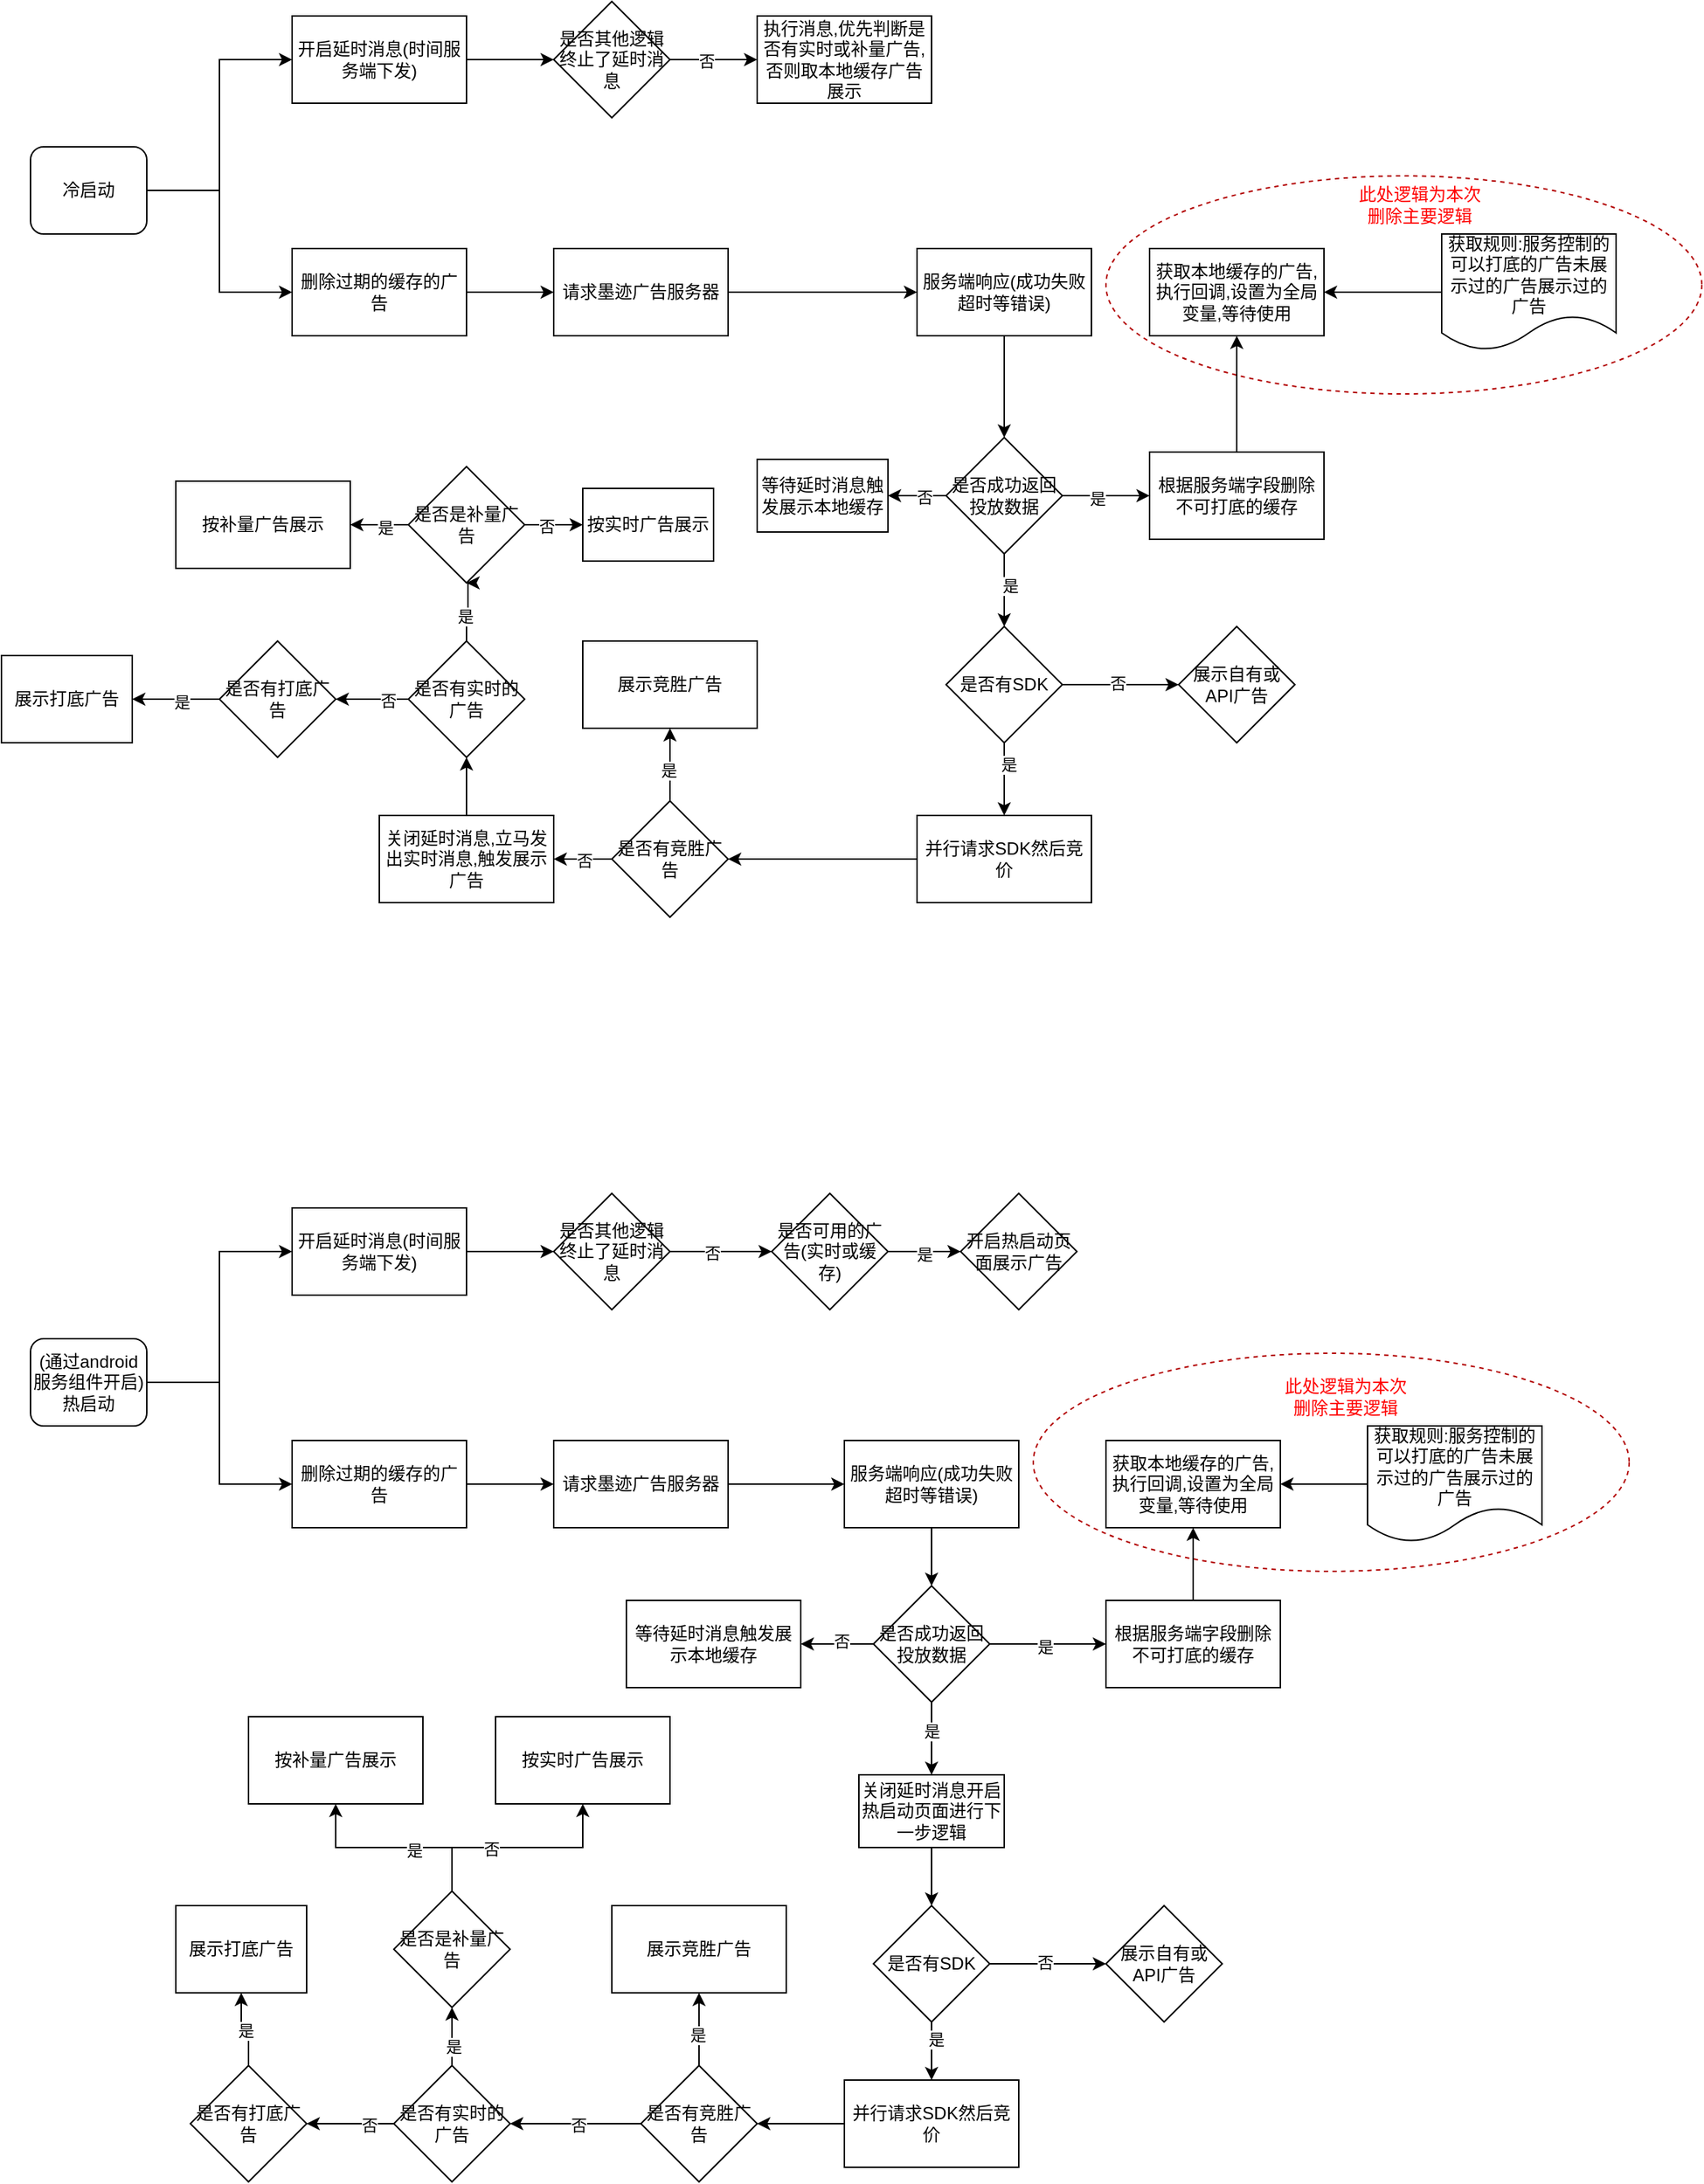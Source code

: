 <mxfile version="21.7.5" type="github">
  <diagram name="第 1 页" id="FTbz0e3pOwdENS1Vb9-P">
    <mxGraphModel dx="1331" dy="771" grid="1" gridSize="10" guides="1" tooltips="1" connect="1" arrows="1" fold="1" page="1" pageScale="1" pageWidth="827" pageHeight="1169" math="0" shadow="0">
      <root>
        <mxCell id="0" />
        <mxCell id="1" parent="0" />
        <mxCell id="DTeoqs4xQ5DBu7QQbc9a-3" style="edgeStyle=orthogonalEdgeStyle;rounded=0;orthogonalLoop=1;jettySize=auto;html=1;entryX=0;entryY=0.5;entryDx=0;entryDy=0;" edge="1" parent="1" source="DTeoqs4xQ5DBu7QQbc9a-1" target="DTeoqs4xQ5DBu7QQbc9a-2">
          <mxGeometry relative="1" as="geometry" />
        </mxCell>
        <mxCell id="DTeoqs4xQ5DBu7QQbc9a-8" style="edgeStyle=orthogonalEdgeStyle;rounded=0;orthogonalLoop=1;jettySize=auto;html=1;entryX=0;entryY=0.5;entryDx=0;entryDy=0;" edge="1" parent="1" source="DTeoqs4xQ5DBu7QQbc9a-1" target="DTeoqs4xQ5DBu7QQbc9a-6">
          <mxGeometry relative="1" as="geometry" />
        </mxCell>
        <mxCell id="DTeoqs4xQ5DBu7QQbc9a-1" value="冷启动" style="rounded=1;whiteSpace=wrap;html=1;" vertex="1" parent="1">
          <mxGeometry x="70" y="260" width="80" height="60" as="geometry" />
        </mxCell>
        <mxCell id="DTeoqs4xQ5DBu7QQbc9a-12" value="" style="edgeStyle=orthogonalEdgeStyle;rounded=0;orthogonalLoop=1;jettySize=auto;html=1;" edge="1" parent="1" source="DTeoqs4xQ5DBu7QQbc9a-2" target="DTeoqs4xQ5DBu7QQbc9a-11">
          <mxGeometry relative="1" as="geometry" />
        </mxCell>
        <mxCell id="DTeoqs4xQ5DBu7QQbc9a-2" value="删除过期的缓存的广告" style="rounded=0;whiteSpace=wrap;html=1;" vertex="1" parent="1">
          <mxGeometry x="250" y="330" width="120" height="60" as="geometry" />
        </mxCell>
        <mxCell id="DTeoqs4xQ5DBu7QQbc9a-71" value="" style="edgeStyle=orthogonalEdgeStyle;rounded=0;orthogonalLoop=1;jettySize=auto;html=1;" edge="1" parent="1" source="DTeoqs4xQ5DBu7QQbc9a-6" target="DTeoqs4xQ5DBu7QQbc9a-70">
          <mxGeometry relative="1" as="geometry" />
        </mxCell>
        <mxCell id="DTeoqs4xQ5DBu7QQbc9a-6" value="开启延时消息(时间服务端下发)" style="rounded=0;whiteSpace=wrap;html=1;" vertex="1" parent="1">
          <mxGeometry x="250" y="170" width="120" height="60" as="geometry" />
        </mxCell>
        <mxCell id="DTeoqs4xQ5DBu7QQbc9a-14" value="" style="edgeStyle=orthogonalEdgeStyle;rounded=0;orthogonalLoop=1;jettySize=auto;html=1;" edge="1" parent="1" source="DTeoqs4xQ5DBu7QQbc9a-11" target="DTeoqs4xQ5DBu7QQbc9a-13">
          <mxGeometry relative="1" as="geometry" />
        </mxCell>
        <mxCell id="DTeoqs4xQ5DBu7QQbc9a-11" value="请求墨迹广告服务器" style="whiteSpace=wrap;html=1;rounded=0;" vertex="1" parent="1">
          <mxGeometry x="430" y="330" width="120" height="60" as="geometry" />
        </mxCell>
        <mxCell id="DTeoqs4xQ5DBu7QQbc9a-26" value="" style="edgeStyle=orthogonalEdgeStyle;rounded=0;orthogonalLoop=1;jettySize=auto;html=1;" edge="1" parent="1" source="DTeoqs4xQ5DBu7QQbc9a-13" target="DTeoqs4xQ5DBu7QQbc9a-25">
          <mxGeometry relative="1" as="geometry" />
        </mxCell>
        <mxCell id="DTeoqs4xQ5DBu7QQbc9a-13" value="服务端响应(成功失败超时等错误)" style="whiteSpace=wrap;html=1;rounded=0;" vertex="1" parent="1">
          <mxGeometry x="680" y="330" width="120" height="60" as="geometry" />
        </mxCell>
        <mxCell id="DTeoqs4xQ5DBu7QQbc9a-17" value="获取本地缓存的广告,执行回调,设置为全局变量,等待使用" style="whiteSpace=wrap;html=1;rounded=0;" vertex="1" parent="1">
          <mxGeometry x="840" y="330" width="120" height="60" as="geometry" />
        </mxCell>
        <mxCell id="DTeoqs4xQ5DBu7QQbc9a-20" style="edgeStyle=orthogonalEdgeStyle;rounded=0;orthogonalLoop=1;jettySize=auto;html=1;entryX=1;entryY=0.5;entryDx=0;entryDy=0;" edge="1" parent="1" source="DTeoqs4xQ5DBu7QQbc9a-19" target="DTeoqs4xQ5DBu7QQbc9a-17">
          <mxGeometry relative="1" as="geometry" />
        </mxCell>
        <mxCell id="DTeoqs4xQ5DBu7QQbc9a-19" value="获取规则:服务控制的可以打底的广告未展示过的广告展示过的广告" style="shape=document;whiteSpace=wrap;html=1;boundedLbl=1;" vertex="1" parent="1">
          <mxGeometry x="1041" y="320" width="120" height="80" as="geometry" />
        </mxCell>
        <mxCell id="DTeoqs4xQ5DBu7QQbc9a-34" style="edgeStyle=orthogonalEdgeStyle;rounded=0;orthogonalLoop=1;jettySize=auto;html=1;entryX=0.5;entryY=0;entryDx=0;entryDy=0;" edge="1" parent="1" source="DTeoqs4xQ5DBu7QQbc9a-25" target="DTeoqs4xQ5DBu7QQbc9a-33">
          <mxGeometry relative="1" as="geometry" />
        </mxCell>
        <mxCell id="DTeoqs4xQ5DBu7QQbc9a-35" value="是" style="edgeLabel;html=1;align=center;verticalAlign=middle;resizable=0;points=[];" vertex="1" connectable="0" parent="DTeoqs4xQ5DBu7QQbc9a-34">
          <mxGeometry x="-0.12" y="4" relative="1" as="geometry">
            <mxPoint as="offset" />
          </mxGeometry>
        </mxCell>
        <mxCell id="DTeoqs4xQ5DBu7QQbc9a-158" value="" style="edgeStyle=orthogonalEdgeStyle;rounded=0;orthogonalLoop=1;jettySize=auto;html=1;" edge="1" parent="1" source="DTeoqs4xQ5DBu7QQbc9a-25" target="DTeoqs4xQ5DBu7QQbc9a-27">
          <mxGeometry relative="1" as="geometry" />
        </mxCell>
        <mxCell id="DTeoqs4xQ5DBu7QQbc9a-159" value="否" style="edgeLabel;html=1;align=center;verticalAlign=middle;resizable=0;points=[];" vertex="1" connectable="0" parent="DTeoqs4xQ5DBu7QQbc9a-158">
          <mxGeometry x="-0.256" y="1" relative="1" as="geometry">
            <mxPoint as="offset" />
          </mxGeometry>
        </mxCell>
        <mxCell id="DTeoqs4xQ5DBu7QQbc9a-161" value="" style="edgeStyle=orthogonalEdgeStyle;rounded=0;orthogonalLoop=1;jettySize=auto;html=1;" edge="1" parent="1" source="DTeoqs4xQ5DBu7QQbc9a-25" target="DTeoqs4xQ5DBu7QQbc9a-160">
          <mxGeometry relative="1" as="geometry" />
        </mxCell>
        <mxCell id="DTeoqs4xQ5DBu7QQbc9a-162" value="是" style="edgeLabel;html=1;align=center;verticalAlign=middle;resizable=0;points=[];" vertex="1" connectable="0" parent="DTeoqs4xQ5DBu7QQbc9a-161">
          <mxGeometry x="-0.2" y="-2" relative="1" as="geometry">
            <mxPoint as="offset" />
          </mxGeometry>
        </mxCell>
        <mxCell id="DTeoqs4xQ5DBu7QQbc9a-25" value="是否成功返回投放数据" style="rhombus;whiteSpace=wrap;html=1;rounded=0;" vertex="1" parent="1">
          <mxGeometry x="700" y="460" width="80" height="80" as="geometry" />
        </mxCell>
        <mxCell id="DTeoqs4xQ5DBu7QQbc9a-27" value="等待延时消息触发展示本地缓存" style="whiteSpace=wrap;html=1;rounded=0;" vertex="1" parent="1">
          <mxGeometry x="570" y="475" width="90" height="50" as="geometry" />
        </mxCell>
        <mxCell id="DTeoqs4xQ5DBu7QQbc9a-37" value="" style="edgeStyle=orthogonalEdgeStyle;rounded=0;orthogonalLoop=1;jettySize=auto;html=1;" edge="1" parent="1" source="DTeoqs4xQ5DBu7QQbc9a-33" target="DTeoqs4xQ5DBu7QQbc9a-36">
          <mxGeometry relative="1" as="geometry" />
        </mxCell>
        <mxCell id="DTeoqs4xQ5DBu7QQbc9a-38" value="否" style="edgeLabel;html=1;align=center;verticalAlign=middle;resizable=0;points=[];" vertex="1" connectable="0" parent="DTeoqs4xQ5DBu7QQbc9a-37">
          <mxGeometry x="-0.05" y="1" relative="1" as="geometry">
            <mxPoint as="offset" />
          </mxGeometry>
        </mxCell>
        <mxCell id="DTeoqs4xQ5DBu7QQbc9a-40" value="" style="edgeStyle=orthogonalEdgeStyle;rounded=0;orthogonalLoop=1;jettySize=auto;html=1;" edge="1" parent="1" source="DTeoqs4xQ5DBu7QQbc9a-33" target="DTeoqs4xQ5DBu7QQbc9a-39">
          <mxGeometry relative="1" as="geometry" />
        </mxCell>
        <mxCell id="DTeoqs4xQ5DBu7QQbc9a-41" value="是" style="edgeLabel;html=1;align=center;verticalAlign=middle;resizable=0;points=[];" vertex="1" connectable="0" parent="DTeoqs4xQ5DBu7QQbc9a-40">
          <mxGeometry x="-0.4" y="3" relative="1" as="geometry">
            <mxPoint as="offset" />
          </mxGeometry>
        </mxCell>
        <mxCell id="DTeoqs4xQ5DBu7QQbc9a-33" value="是否有SDK" style="rhombus;whiteSpace=wrap;html=1;" vertex="1" parent="1">
          <mxGeometry x="700" y="590" width="80" height="80" as="geometry" />
        </mxCell>
        <mxCell id="DTeoqs4xQ5DBu7QQbc9a-36" value="展示自有或API广告" style="rhombus;whiteSpace=wrap;html=1;" vertex="1" parent="1">
          <mxGeometry x="860" y="590" width="80" height="80" as="geometry" />
        </mxCell>
        <mxCell id="DTeoqs4xQ5DBu7QQbc9a-43" value="" style="edgeStyle=orthogonalEdgeStyle;rounded=0;orthogonalLoop=1;jettySize=auto;html=1;" edge="1" parent="1" source="DTeoqs4xQ5DBu7QQbc9a-39" target="DTeoqs4xQ5DBu7QQbc9a-42">
          <mxGeometry relative="1" as="geometry" />
        </mxCell>
        <mxCell id="DTeoqs4xQ5DBu7QQbc9a-39" value="并行请求SDK然后竞价" style="whiteSpace=wrap;html=1;" vertex="1" parent="1">
          <mxGeometry x="680" y="720" width="120" height="60" as="geometry" />
        </mxCell>
        <mxCell id="DTeoqs4xQ5DBu7QQbc9a-45" value="" style="edgeStyle=orthogonalEdgeStyle;rounded=0;orthogonalLoop=1;jettySize=auto;html=1;" edge="1" parent="1" source="DTeoqs4xQ5DBu7QQbc9a-42" target="DTeoqs4xQ5DBu7QQbc9a-44">
          <mxGeometry relative="1" as="geometry" />
        </mxCell>
        <mxCell id="DTeoqs4xQ5DBu7QQbc9a-46" value="是" style="edgeLabel;html=1;align=center;verticalAlign=middle;resizable=0;points=[];" vertex="1" connectable="0" parent="DTeoqs4xQ5DBu7QQbc9a-45">
          <mxGeometry x="-0.16" y="1" relative="1" as="geometry">
            <mxPoint as="offset" />
          </mxGeometry>
        </mxCell>
        <mxCell id="DTeoqs4xQ5DBu7QQbc9a-48" value="" style="edgeStyle=orthogonalEdgeStyle;rounded=0;orthogonalLoop=1;jettySize=auto;html=1;entryX=1;entryY=0.5;entryDx=0;entryDy=0;" edge="1" parent="1" source="DTeoqs4xQ5DBu7QQbc9a-42" target="DTeoqs4xQ5DBu7QQbc9a-50">
          <mxGeometry relative="1" as="geometry">
            <mxPoint x="430" y="750" as="targetPoint" />
          </mxGeometry>
        </mxCell>
        <mxCell id="DTeoqs4xQ5DBu7QQbc9a-49" value="否" style="edgeLabel;html=1;align=center;verticalAlign=middle;resizable=0;points=[];" vertex="1" connectable="0" parent="DTeoqs4xQ5DBu7QQbc9a-48">
          <mxGeometry x="-0.05" y="1" relative="1" as="geometry">
            <mxPoint as="offset" />
          </mxGeometry>
        </mxCell>
        <mxCell id="DTeoqs4xQ5DBu7QQbc9a-42" value="是否有竞胜广告" style="rhombus;whiteSpace=wrap;html=1;" vertex="1" parent="1">
          <mxGeometry x="470" y="710" width="80" height="80" as="geometry" />
        </mxCell>
        <mxCell id="DTeoqs4xQ5DBu7QQbc9a-44" value="展示竞胜广告" style="whiteSpace=wrap;html=1;" vertex="1" parent="1">
          <mxGeometry x="450" y="600" width="120" height="60" as="geometry" />
        </mxCell>
        <mxCell id="DTeoqs4xQ5DBu7QQbc9a-52" value="" style="edgeStyle=orthogonalEdgeStyle;rounded=0;orthogonalLoop=1;jettySize=auto;html=1;" edge="1" parent="1" source="DTeoqs4xQ5DBu7QQbc9a-50" target="DTeoqs4xQ5DBu7QQbc9a-51">
          <mxGeometry relative="1" as="geometry" />
        </mxCell>
        <mxCell id="DTeoqs4xQ5DBu7QQbc9a-50" value="关闭延时消息,立马发出实时消息,触发展示广告" style="rounded=0;whiteSpace=wrap;html=1;" vertex="1" parent="1">
          <mxGeometry x="310" y="720" width="120" height="60" as="geometry" />
        </mxCell>
        <mxCell id="DTeoqs4xQ5DBu7QQbc9a-54" value="" style="edgeStyle=orthogonalEdgeStyle;rounded=0;orthogonalLoop=1;jettySize=auto;html=1;entryX=0.5;entryY=1;entryDx=0;entryDy=0;" edge="1" parent="1" source="DTeoqs4xQ5DBu7QQbc9a-51" target="DTeoqs4xQ5DBu7QQbc9a-56">
          <mxGeometry relative="1" as="geometry">
            <mxPoint x="370" y="560" as="targetPoint" />
            <Array as="points">
              <mxPoint x="370" y="580" />
              <mxPoint x="371" y="580" />
            </Array>
          </mxGeometry>
        </mxCell>
        <mxCell id="DTeoqs4xQ5DBu7QQbc9a-55" value="是" style="edgeLabel;html=1;align=center;verticalAlign=middle;resizable=0;points=[];" vertex="1" connectable="0" parent="DTeoqs4xQ5DBu7QQbc9a-54">
          <mxGeometry x="-0.2" y="1" relative="1" as="geometry">
            <mxPoint as="offset" />
          </mxGeometry>
        </mxCell>
        <mxCell id="DTeoqs4xQ5DBu7QQbc9a-64" value="" style="edgeStyle=orthogonalEdgeStyle;rounded=0;orthogonalLoop=1;jettySize=auto;html=1;" edge="1" parent="1" source="DTeoqs4xQ5DBu7QQbc9a-51" target="DTeoqs4xQ5DBu7QQbc9a-63">
          <mxGeometry relative="1" as="geometry" />
        </mxCell>
        <mxCell id="DTeoqs4xQ5DBu7QQbc9a-65" value="否" style="edgeLabel;html=1;align=center;verticalAlign=middle;resizable=0;points=[];" vertex="1" connectable="0" parent="DTeoqs4xQ5DBu7QQbc9a-64">
          <mxGeometry x="-0.44" y="1" relative="1" as="geometry">
            <mxPoint as="offset" />
          </mxGeometry>
        </mxCell>
        <mxCell id="DTeoqs4xQ5DBu7QQbc9a-51" value="是否有实时的广告" style="rhombus;whiteSpace=wrap;html=1;rounded=0;" vertex="1" parent="1">
          <mxGeometry x="330" y="600" width="80" height="80" as="geometry" />
        </mxCell>
        <mxCell id="DTeoqs4xQ5DBu7QQbc9a-58" value="" style="edgeStyle=orthogonalEdgeStyle;rounded=0;orthogonalLoop=1;jettySize=auto;html=1;" edge="1" parent="1" source="DTeoqs4xQ5DBu7QQbc9a-56" target="DTeoqs4xQ5DBu7QQbc9a-57">
          <mxGeometry relative="1" as="geometry" />
        </mxCell>
        <mxCell id="DTeoqs4xQ5DBu7QQbc9a-59" value="是" style="edgeLabel;html=1;align=center;verticalAlign=middle;resizable=0;points=[];" vertex="1" connectable="0" parent="DTeoqs4xQ5DBu7QQbc9a-58">
          <mxGeometry x="-0.2" y="2" relative="1" as="geometry">
            <mxPoint as="offset" />
          </mxGeometry>
        </mxCell>
        <mxCell id="DTeoqs4xQ5DBu7QQbc9a-61" value="" style="edgeStyle=orthogonalEdgeStyle;rounded=0;orthogonalLoop=1;jettySize=auto;html=1;" edge="1" parent="1" source="DTeoqs4xQ5DBu7QQbc9a-56" target="DTeoqs4xQ5DBu7QQbc9a-60">
          <mxGeometry relative="1" as="geometry" />
        </mxCell>
        <mxCell id="DTeoqs4xQ5DBu7QQbc9a-62" value="否" style="edgeLabel;html=1;align=center;verticalAlign=middle;resizable=0;points=[];" vertex="1" connectable="0" parent="DTeoqs4xQ5DBu7QQbc9a-61">
          <mxGeometry x="-0.25" y="-1" relative="1" as="geometry">
            <mxPoint as="offset" />
          </mxGeometry>
        </mxCell>
        <mxCell id="DTeoqs4xQ5DBu7QQbc9a-56" value="是否是补量广告" style="rhombus;whiteSpace=wrap;html=1;" vertex="1" parent="1">
          <mxGeometry x="330" y="480" width="80" height="80" as="geometry" />
        </mxCell>
        <mxCell id="DTeoqs4xQ5DBu7QQbc9a-57" value="按补量广告展示" style="whiteSpace=wrap;html=1;" vertex="1" parent="1">
          <mxGeometry x="170" y="490" width="120" height="60" as="geometry" />
        </mxCell>
        <mxCell id="DTeoqs4xQ5DBu7QQbc9a-60" value="按实时广告展示" style="whiteSpace=wrap;html=1;" vertex="1" parent="1">
          <mxGeometry x="450" y="495" width="90" height="50" as="geometry" />
        </mxCell>
        <mxCell id="DTeoqs4xQ5DBu7QQbc9a-67" value="" style="edgeStyle=orthogonalEdgeStyle;rounded=0;orthogonalLoop=1;jettySize=auto;html=1;" edge="1" parent="1" source="DTeoqs4xQ5DBu7QQbc9a-63" target="DTeoqs4xQ5DBu7QQbc9a-66">
          <mxGeometry relative="1" as="geometry" />
        </mxCell>
        <mxCell id="DTeoqs4xQ5DBu7QQbc9a-69" value="是" style="edgeLabel;html=1;align=center;verticalAlign=middle;resizable=0;points=[];" vertex="1" connectable="0" parent="DTeoqs4xQ5DBu7QQbc9a-67">
          <mxGeometry x="-0.133" y="2" relative="1" as="geometry">
            <mxPoint as="offset" />
          </mxGeometry>
        </mxCell>
        <mxCell id="DTeoqs4xQ5DBu7QQbc9a-63" value="是否有打底广告" style="rhombus;whiteSpace=wrap;html=1;rounded=0;" vertex="1" parent="1">
          <mxGeometry x="200" y="600" width="80" height="80" as="geometry" />
        </mxCell>
        <mxCell id="DTeoqs4xQ5DBu7QQbc9a-66" value="展示打底广告" style="whiteSpace=wrap;html=1;rounded=0;" vertex="1" parent="1">
          <mxGeometry x="50" y="610" width="90" height="60" as="geometry" />
        </mxCell>
        <mxCell id="DTeoqs4xQ5DBu7QQbc9a-73" value="" style="edgeStyle=orthogonalEdgeStyle;rounded=0;orthogonalLoop=1;jettySize=auto;html=1;" edge="1" parent="1" source="DTeoqs4xQ5DBu7QQbc9a-70" target="DTeoqs4xQ5DBu7QQbc9a-72">
          <mxGeometry relative="1" as="geometry" />
        </mxCell>
        <mxCell id="DTeoqs4xQ5DBu7QQbc9a-74" value="否" style="edgeLabel;html=1;align=center;verticalAlign=middle;resizable=0;points=[];" vertex="1" connectable="0" parent="DTeoqs4xQ5DBu7QQbc9a-73">
          <mxGeometry x="-0.167" y="-1" relative="1" as="geometry">
            <mxPoint as="offset" />
          </mxGeometry>
        </mxCell>
        <mxCell id="DTeoqs4xQ5DBu7QQbc9a-70" value="是否其他逻辑终止了延时消息" style="rhombus;whiteSpace=wrap;html=1;rounded=0;" vertex="1" parent="1">
          <mxGeometry x="430" y="160" width="80" height="80" as="geometry" />
        </mxCell>
        <mxCell id="DTeoqs4xQ5DBu7QQbc9a-72" value="执行消息,优先判断是否有实时或补量广告,否则取本地缓存广告展示" style="whiteSpace=wrap;html=1;rounded=0;" vertex="1" parent="1">
          <mxGeometry x="570" y="170" width="120" height="60" as="geometry" />
        </mxCell>
        <mxCell id="DTeoqs4xQ5DBu7QQbc9a-79" value="" style="ellipse;whiteSpace=wrap;html=1;align=center;dashed=1;fillColor=none;strokeColor=#B20000;fontColor=#ffffff;" vertex="1" parent="1">
          <mxGeometry x="810" y="280" width="410" height="150" as="geometry" />
        </mxCell>
        <mxCell id="DTeoqs4xQ5DBu7QQbc9a-80" value="此处逻辑为本次删除主要逻辑" style="text;html=1;align=center;verticalAlign=middle;whiteSpace=wrap;rounded=0;fontColor=#FF0000;" vertex="1" parent="1">
          <mxGeometry x="981" y="290" width="90" height="20" as="geometry" />
        </mxCell>
        <mxCell id="DTeoqs4xQ5DBu7QQbc9a-84" style="edgeStyle=orthogonalEdgeStyle;rounded=0;orthogonalLoop=1;jettySize=auto;html=1;entryX=0;entryY=0.5;entryDx=0;entryDy=0;" edge="1" parent="1" source="DTeoqs4xQ5DBu7QQbc9a-86" target="DTeoqs4xQ5DBu7QQbc9a-88">
          <mxGeometry relative="1" as="geometry" />
        </mxCell>
        <mxCell id="DTeoqs4xQ5DBu7QQbc9a-85" style="edgeStyle=orthogonalEdgeStyle;rounded=0;orthogonalLoop=1;jettySize=auto;html=1;entryX=0;entryY=0.5;entryDx=0;entryDy=0;" edge="1" parent="1" source="DTeoqs4xQ5DBu7QQbc9a-86" target="DTeoqs4xQ5DBu7QQbc9a-90">
          <mxGeometry relative="1" as="geometry" />
        </mxCell>
        <mxCell id="DTeoqs4xQ5DBu7QQbc9a-86" value="(通过android服务组件开启)热启动" style="rounded=1;whiteSpace=wrap;html=1;" vertex="1" parent="1">
          <mxGeometry x="70" y="1080" width="80" height="60" as="geometry" />
        </mxCell>
        <mxCell id="DTeoqs4xQ5DBu7QQbc9a-87" value="" style="edgeStyle=orthogonalEdgeStyle;rounded=0;orthogonalLoop=1;jettySize=auto;html=1;" edge="1" parent="1" source="DTeoqs4xQ5DBu7QQbc9a-88" target="DTeoqs4xQ5DBu7QQbc9a-92">
          <mxGeometry relative="1" as="geometry" />
        </mxCell>
        <mxCell id="DTeoqs4xQ5DBu7QQbc9a-88" value="删除过期的缓存的广告" style="rounded=0;whiteSpace=wrap;html=1;" vertex="1" parent="1">
          <mxGeometry x="250" y="1150" width="120" height="60" as="geometry" />
        </mxCell>
        <mxCell id="DTeoqs4xQ5DBu7QQbc9a-89" value="" style="edgeStyle=orthogonalEdgeStyle;rounded=0;orthogonalLoop=1;jettySize=auto;html=1;" edge="1" parent="1" source="DTeoqs4xQ5DBu7QQbc9a-90" target="DTeoqs4xQ5DBu7QQbc9a-139">
          <mxGeometry relative="1" as="geometry" />
        </mxCell>
        <mxCell id="DTeoqs4xQ5DBu7QQbc9a-90" value="开启延时消息(时间服务端下发)" style="rounded=0;whiteSpace=wrap;html=1;" vertex="1" parent="1">
          <mxGeometry x="250" y="990" width="120" height="60" as="geometry" />
        </mxCell>
        <mxCell id="DTeoqs4xQ5DBu7QQbc9a-91" value="" style="edgeStyle=orthogonalEdgeStyle;rounded=0;orthogonalLoop=1;jettySize=auto;html=1;" edge="1" parent="1" source="DTeoqs4xQ5DBu7QQbc9a-92" target="DTeoqs4xQ5DBu7QQbc9a-95">
          <mxGeometry relative="1" as="geometry" />
        </mxCell>
        <mxCell id="DTeoqs4xQ5DBu7QQbc9a-92" value="请求墨迹广告服务器" style="whiteSpace=wrap;html=1;rounded=0;" vertex="1" parent="1">
          <mxGeometry x="430" y="1150" width="120" height="60" as="geometry" />
        </mxCell>
        <mxCell id="DTeoqs4xQ5DBu7QQbc9a-94" value="" style="edgeStyle=orthogonalEdgeStyle;rounded=0;orthogonalLoop=1;jettySize=auto;html=1;" edge="1" parent="1" source="DTeoqs4xQ5DBu7QQbc9a-95" target="DTeoqs4xQ5DBu7QQbc9a-103">
          <mxGeometry relative="1" as="geometry" />
        </mxCell>
        <mxCell id="DTeoqs4xQ5DBu7QQbc9a-95" value="服务端响应(成功失败超时等错误)" style="whiteSpace=wrap;html=1;rounded=0;" vertex="1" parent="1">
          <mxGeometry x="630" y="1150" width="120" height="60" as="geometry" />
        </mxCell>
        <mxCell id="DTeoqs4xQ5DBu7QQbc9a-96" value="获取本地缓存的广告,执行回调,设置为全局变量,等待使用" style="whiteSpace=wrap;html=1;rounded=0;" vertex="1" parent="1">
          <mxGeometry x="810" y="1150" width="120" height="60" as="geometry" />
        </mxCell>
        <mxCell id="DTeoqs4xQ5DBu7QQbc9a-97" style="edgeStyle=orthogonalEdgeStyle;rounded=0;orthogonalLoop=1;jettySize=auto;html=1;entryX=1;entryY=0.5;entryDx=0;entryDy=0;" edge="1" parent="1" source="DTeoqs4xQ5DBu7QQbc9a-98" target="DTeoqs4xQ5DBu7QQbc9a-96">
          <mxGeometry relative="1" as="geometry" />
        </mxCell>
        <mxCell id="DTeoqs4xQ5DBu7QQbc9a-98" value="获取规则:服务控制的可以打底的广告未展示过的广告展示过的广告" style="shape=document;whiteSpace=wrap;html=1;boundedLbl=1;" vertex="1" parent="1">
          <mxGeometry x="990" y="1140" width="120" height="80" as="geometry" />
        </mxCell>
        <mxCell id="DTeoqs4xQ5DBu7QQbc9a-99" value="" style="edgeStyle=orthogonalEdgeStyle;rounded=0;orthogonalLoop=1;jettySize=auto;html=1;" edge="1" parent="1" source="DTeoqs4xQ5DBu7QQbc9a-103" target="DTeoqs4xQ5DBu7QQbc9a-104">
          <mxGeometry relative="1" as="geometry" />
        </mxCell>
        <mxCell id="DTeoqs4xQ5DBu7QQbc9a-100" value="否" style="edgeLabel;html=1;align=center;verticalAlign=middle;resizable=0;points=[];" vertex="1" connectable="0" parent="DTeoqs4xQ5DBu7QQbc9a-99">
          <mxGeometry x="-0.1" y="-2" relative="1" as="geometry">
            <mxPoint as="offset" />
          </mxGeometry>
        </mxCell>
        <mxCell id="DTeoqs4xQ5DBu7QQbc9a-148" value="" style="edgeStyle=orthogonalEdgeStyle;rounded=0;orthogonalLoop=1;jettySize=auto;html=1;entryX=0.5;entryY=0;entryDx=0;entryDy=0;" edge="1" parent="1" source="DTeoqs4xQ5DBu7QQbc9a-103" target="DTeoqs4xQ5DBu7QQbc9a-152">
          <mxGeometry relative="1" as="geometry">
            <mxPoint x="690" y="1360" as="targetPoint" />
          </mxGeometry>
        </mxCell>
        <mxCell id="DTeoqs4xQ5DBu7QQbc9a-149" value="是" style="edgeLabel;html=1;align=center;verticalAlign=middle;resizable=0;points=[];" vertex="1" connectable="0" parent="DTeoqs4xQ5DBu7QQbc9a-148">
          <mxGeometry x="0.32" relative="1" as="geometry">
            <mxPoint y="-13" as="offset" />
          </mxGeometry>
        </mxCell>
        <mxCell id="DTeoqs4xQ5DBu7QQbc9a-167" value="" style="edgeStyle=orthogonalEdgeStyle;rounded=0;orthogonalLoop=1;jettySize=auto;html=1;" edge="1" parent="1" source="DTeoqs4xQ5DBu7QQbc9a-103" target="DTeoqs4xQ5DBu7QQbc9a-166">
          <mxGeometry relative="1" as="geometry" />
        </mxCell>
        <mxCell id="DTeoqs4xQ5DBu7QQbc9a-168" value="是" style="edgeLabel;html=1;align=center;verticalAlign=middle;resizable=0;points=[];" vertex="1" connectable="0" parent="DTeoqs4xQ5DBu7QQbc9a-167">
          <mxGeometry x="-0.067" y="-2" relative="1" as="geometry">
            <mxPoint as="offset" />
          </mxGeometry>
        </mxCell>
        <mxCell id="DTeoqs4xQ5DBu7QQbc9a-103" value="是否成功返回投放数据" style="rhombus;whiteSpace=wrap;html=1;rounded=0;" vertex="1" parent="1">
          <mxGeometry x="650" y="1250" width="80" height="80" as="geometry" />
        </mxCell>
        <mxCell id="DTeoqs4xQ5DBu7QQbc9a-104" value="等待延时消息触发展示本地缓存" style="whiteSpace=wrap;html=1;rounded=0;" vertex="1" parent="1">
          <mxGeometry x="480" y="1260" width="120" height="60" as="geometry" />
        </mxCell>
        <mxCell id="DTeoqs4xQ5DBu7QQbc9a-105" value="" style="edgeStyle=orthogonalEdgeStyle;rounded=0;orthogonalLoop=1;jettySize=auto;html=1;" edge="1" parent="1" source="DTeoqs4xQ5DBu7QQbc9a-109" target="DTeoqs4xQ5DBu7QQbc9a-110">
          <mxGeometry relative="1" as="geometry" />
        </mxCell>
        <mxCell id="DTeoqs4xQ5DBu7QQbc9a-106" value="否" style="edgeLabel;html=1;align=center;verticalAlign=middle;resizable=0;points=[];" vertex="1" connectable="0" parent="DTeoqs4xQ5DBu7QQbc9a-105">
          <mxGeometry x="-0.05" y="1" relative="1" as="geometry">
            <mxPoint as="offset" />
          </mxGeometry>
        </mxCell>
        <mxCell id="DTeoqs4xQ5DBu7QQbc9a-107" value="" style="edgeStyle=orthogonalEdgeStyle;rounded=0;orthogonalLoop=1;jettySize=auto;html=1;" edge="1" parent="1" source="DTeoqs4xQ5DBu7QQbc9a-109" target="DTeoqs4xQ5DBu7QQbc9a-112">
          <mxGeometry relative="1" as="geometry" />
        </mxCell>
        <mxCell id="DTeoqs4xQ5DBu7QQbc9a-108" value="是" style="edgeLabel;html=1;align=center;verticalAlign=middle;resizable=0;points=[];" vertex="1" connectable="0" parent="DTeoqs4xQ5DBu7QQbc9a-107">
          <mxGeometry x="-0.4" y="3" relative="1" as="geometry">
            <mxPoint as="offset" />
          </mxGeometry>
        </mxCell>
        <mxCell id="DTeoqs4xQ5DBu7QQbc9a-109" value="是否有SDK" style="rhombus;whiteSpace=wrap;html=1;" vertex="1" parent="1">
          <mxGeometry x="650" y="1470" width="80" height="80" as="geometry" />
        </mxCell>
        <mxCell id="DTeoqs4xQ5DBu7QQbc9a-110" value="展示自有或API广告" style="rhombus;whiteSpace=wrap;html=1;" vertex="1" parent="1">
          <mxGeometry x="810" y="1470" width="80" height="80" as="geometry" />
        </mxCell>
        <mxCell id="DTeoqs4xQ5DBu7QQbc9a-111" value="" style="edgeStyle=orthogonalEdgeStyle;rounded=0;orthogonalLoop=1;jettySize=auto;html=1;" edge="1" parent="1" source="DTeoqs4xQ5DBu7QQbc9a-112" target="DTeoqs4xQ5DBu7QQbc9a-117">
          <mxGeometry relative="1" as="geometry" />
        </mxCell>
        <mxCell id="DTeoqs4xQ5DBu7QQbc9a-112" value="并行请求SDK然后竞价" style="whiteSpace=wrap;html=1;" vertex="1" parent="1">
          <mxGeometry x="630" y="1590" width="120" height="60" as="geometry" />
        </mxCell>
        <mxCell id="DTeoqs4xQ5DBu7QQbc9a-113" value="" style="edgeStyle=orthogonalEdgeStyle;rounded=0;orthogonalLoop=1;jettySize=auto;html=1;" edge="1" parent="1" source="DTeoqs4xQ5DBu7QQbc9a-117" target="DTeoqs4xQ5DBu7QQbc9a-118">
          <mxGeometry relative="1" as="geometry" />
        </mxCell>
        <mxCell id="DTeoqs4xQ5DBu7QQbc9a-114" value="是" style="edgeLabel;html=1;align=center;verticalAlign=middle;resizable=0;points=[];" vertex="1" connectable="0" parent="DTeoqs4xQ5DBu7QQbc9a-113">
          <mxGeometry x="-0.16" y="1" relative="1" as="geometry">
            <mxPoint as="offset" />
          </mxGeometry>
        </mxCell>
        <mxCell id="DTeoqs4xQ5DBu7QQbc9a-115" value="" style="edgeStyle=orthogonalEdgeStyle;rounded=0;orthogonalLoop=1;jettySize=auto;html=1;entryX=1;entryY=0.5;entryDx=0;entryDy=0;" edge="1" parent="1" source="DTeoqs4xQ5DBu7QQbc9a-117" target="DTeoqs4xQ5DBu7QQbc9a-125">
          <mxGeometry relative="1" as="geometry">
            <mxPoint x="430" y="1620" as="targetPoint" />
          </mxGeometry>
        </mxCell>
        <mxCell id="DTeoqs4xQ5DBu7QQbc9a-116" value="否" style="edgeLabel;html=1;align=center;verticalAlign=middle;resizable=0;points=[];" vertex="1" connectable="0" parent="DTeoqs4xQ5DBu7QQbc9a-115">
          <mxGeometry x="-0.05" y="1" relative="1" as="geometry">
            <mxPoint as="offset" />
          </mxGeometry>
        </mxCell>
        <mxCell id="DTeoqs4xQ5DBu7QQbc9a-117" value="是否有竞胜广告" style="rhombus;whiteSpace=wrap;html=1;" vertex="1" parent="1">
          <mxGeometry x="490" y="1580" width="80" height="80" as="geometry" />
        </mxCell>
        <mxCell id="DTeoqs4xQ5DBu7QQbc9a-118" value="展示竞胜广告" style="whiteSpace=wrap;html=1;" vertex="1" parent="1">
          <mxGeometry x="470" y="1470" width="120" height="60" as="geometry" />
        </mxCell>
        <mxCell id="DTeoqs4xQ5DBu7QQbc9a-123" value="" style="edgeStyle=orthogonalEdgeStyle;rounded=0;orthogonalLoop=1;jettySize=auto;html=1;" edge="1" parent="1" source="DTeoqs4xQ5DBu7QQbc9a-125" target="DTeoqs4xQ5DBu7QQbc9a-135">
          <mxGeometry relative="1" as="geometry" />
        </mxCell>
        <mxCell id="DTeoqs4xQ5DBu7QQbc9a-124" value="否" style="edgeLabel;html=1;align=center;verticalAlign=middle;resizable=0;points=[];" vertex="1" connectable="0" parent="DTeoqs4xQ5DBu7QQbc9a-123">
          <mxGeometry x="-0.44" y="1" relative="1" as="geometry">
            <mxPoint as="offset" />
          </mxGeometry>
        </mxCell>
        <mxCell id="DTeoqs4xQ5DBu7QQbc9a-153" value="" style="edgeStyle=orthogonalEdgeStyle;rounded=0;orthogonalLoop=1;jettySize=auto;html=1;" edge="1" parent="1" source="DTeoqs4xQ5DBu7QQbc9a-125" target="DTeoqs4xQ5DBu7QQbc9a-130">
          <mxGeometry relative="1" as="geometry" />
        </mxCell>
        <mxCell id="DTeoqs4xQ5DBu7QQbc9a-154" value="是" style="edgeLabel;html=1;align=center;verticalAlign=middle;resizable=0;points=[];" vertex="1" connectable="0" parent="DTeoqs4xQ5DBu7QQbc9a-153">
          <mxGeometry x="-0.35" y="-1" relative="1" as="geometry">
            <mxPoint as="offset" />
          </mxGeometry>
        </mxCell>
        <mxCell id="DTeoqs4xQ5DBu7QQbc9a-125" value="是否有实时的广告" style="rhombus;whiteSpace=wrap;html=1;rounded=0;" vertex="1" parent="1">
          <mxGeometry x="320" y="1580" width="80" height="80" as="geometry" />
        </mxCell>
        <mxCell id="DTeoqs4xQ5DBu7QQbc9a-126" value="" style="edgeStyle=orthogonalEdgeStyle;rounded=0;orthogonalLoop=1;jettySize=auto;html=1;" edge="1" parent="1" source="DTeoqs4xQ5DBu7QQbc9a-130" target="DTeoqs4xQ5DBu7QQbc9a-131">
          <mxGeometry relative="1" as="geometry" />
        </mxCell>
        <mxCell id="DTeoqs4xQ5DBu7QQbc9a-127" value="是" style="edgeLabel;html=1;align=center;verticalAlign=middle;resizable=0;points=[];" vertex="1" connectable="0" parent="DTeoqs4xQ5DBu7QQbc9a-126">
          <mxGeometry x="-0.2" y="2" relative="1" as="geometry">
            <mxPoint as="offset" />
          </mxGeometry>
        </mxCell>
        <mxCell id="DTeoqs4xQ5DBu7QQbc9a-128" value="" style="edgeStyle=orthogonalEdgeStyle;rounded=0;orthogonalLoop=1;jettySize=auto;html=1;" edge="1" parent="1" source="DTeoqs4xQ5DBu7QQbc9a-130" target="DTeoqs4xQ5DBu7QQbc9a-132">
          <mxGeometry relative="1" as="geometry" />
        </mxCell>
        <mxCell id="DTeoqs4xQ5DBu7QQbc9a-129" value="否" style="edgeLabel;html=1;align=center;verticalAlign=middle;resizable=0;points=[];" vertex="1" connectable="0" parent="DTeoqs4xQ5DBu7QQbc9a-128">
          <mxGeometry x="-0.25" y="-1" relative="1" as="geometry">
            <mxPoint as="offset" />
          </mxGeometry>
        </mxCell>
        <mxCell id="DTeoqs4xQ5DBu7QQbc9a-130" value="是否是补量广告" style="rhombus;whiteSpace=wrap;html=1;" vertex="1" parent="1">
          <mxGeometry x="320" y="1460" width="80" height="80" as="geometry" />
        </mxCell>
        <mxCell id="DTeoqs4xQ5DBu7QQbc9a-131" value="按补量广告展示" style="whiteSpace=wrap;html=1;" vertex="1" parent="1">
          <mxGeometry x="220" y="1340" width="120" height="60" as="geometry" />
        </mxCell>
        <mxCell id="DTeoqs4xQ5DBu7QQbc9a-132" value="按实时广告展示" style="whiteSpace=wrap;html=1;" vertex="1" parent="1">
          <mxGeometry x="390" y="1340" width="120" height="60" as="geometry" />
        </mxCell>
        <mxCell id="DTeoqs4xQ5DBu7QQbc9a-133" value="" style="edgeStyle=orthogonalEdgeStyle;rounded=0;orthogonalLoop=1;jettySize=auto;html=1;" edge="1" parent="1" source="DTeoqs4xQ5DBu7QQbc9a-135" target="DTeoqs4xQ5DBu7QQbc9a-136">
          <mxGeometry relative="1" as="geometry" />
        </mxCell>
        <mxCell id="DTeoqs4xQ5DBu7QQbc9a-134" value="是" style="edgeLabel;html=1;align=center;verticalAlign=middle;resizable=0;points=[];" vertex="1" connectable="0" parent="DTeoqs4xQ5DBu7QQbc9a-133">
          <mxGeometry x="-0.133" y="2" relative="1" as="geometry">
            <mxPoint as="offset" />
          </mxGeometry>
        </mxCell>
        <mxCell id="DTeoqs4xQ5DBu7QQbc9a-135" value="是否有打底广告" style="rhombus;whiteSpace=wrap;html=1;rounded=0;" vertex="1" parent="1">
          <mxGeometry x="180" y="1580" width="80" height="80" as="geometry" />
        </mxCell>
        <mxCell id="DTeoqs4xQ5DBu7QQbc9a-136" value="展示打底广告" style="whiteSpace=wrap;html=1;rounded=0;" vertex="1" parent="1">
          <mxGeometry x="170" y="1470" width="90" height="60" as="geometry" />
        </mxCell>
        <mxCell id="DTeoqs4xQ5DBu7QQbc9a-137" value="" style="edgeStyle=orthogonalEdgeStyle;rounded=0;orthogonalLoop=1;jettySize=auto;html=1;" edge="1" parent="1" source="DTeoqs4xQ5DBu7QQbc9a-139" target="DTeoqs4xQ5DBu7QQbc9a-143">
          <mxGeometry relative="1" as="geometry">
            <mxPoint x="570" y="1020" as="targetPoint" />
          </mxGeometry>
        </mxCell>
        <mxCell id="DTeoqs4xQ5DBu7QQbc9a-138" value="否" style="edgeLabel;html=1;align=center;verticalAlign=middle;resizable=0;points=[];" vertex="1" connectable="0" parent="DTeoqs4xQ5DBu7QQbc9a-137">
          <mxGeometry x="-0.167" y="-1" relative="1" as="geometry">
            <mxPoint as="offset" />
          </mxGeometry>
        </mxCell>
        <mxCell id="DTeoqs4xQ5DBu7QQbc9a-139" value="是否其他逻辑终止了延时消息" style="rhombus;whiteSpace=wrap;html=1;rounded=0;" vertex="1" parent="1">
          <mxGeometry x="430" y="980" width="80" height="80" as="geometry" />
        </mxCell>
        <mxCell id="DTeoqs4xQ5DBu7QQbc9a-141" value="" style="ellipse;whiteSpace=wrap;html=1;align=center;dashed=1;fillColor=none;strokeColor=#B20000;fontColor=#ffffff;" vertex="1" parent="1">
          <mxGeometry x="760" y="1090" width="410" height="150" as="geometry" />
        </mxCell>
        <mxCell id="DTeoqs4xQ5DBu7QQbc9a-142" value="此处逻辑为本次删除主要逻辑" style="text;html=1;align=center;verticalAlign=middle;whiteSpace=wrap;rounded=0;fontColor=#FF0000;" vertex="1" parent="1">
          <mxGeometry x="930" y="1110" width="90" height="20" as="geometry" />
        </mxCell>
        <mxCell id="DTeoqs4xQ5DBu7QQbc9a-145" value="" style="edgeStyle=orthogonalEdgeStyle;rounded=0;orthogonalLoop=1;jettySize=auto;html=1;" edge="1" parent="1" source="DTeoqs4xQ5DBu7QQbc9a-143" target="DTeoqs4xQ5DBu7QQbc9a-144">
          <mxGeometry relative="1" as="geometry" />
        </mxCell>
        <mxCell id="DTeoqs4xQ5DBu7QQbc9a-146" value="是" style="edgeLabel;html=1;align=center;verticalAlign=middle;resizable=0;points=[];" vertex="1" connectable="0" parent="DTeoqs4xQ5DBu7QQbc9a-145">
          <mxGeometry y="-1" relative="1" as="geometry">
            <mxPoint y="1" as="offset" />
          </mxGeometry>
        </mxCell>
        <mxCell id="DTeoqs4xQ5DBu7QQbc9a-143" value="是否可用的广告(实时或缓存)" style="rhombus;whiteSpace=wrap;html=1;" vertex="1" parent="1">
          <mxGeometry x="580" y="980" width="80" height="80" as="geometry" />
        </mxCell>
        <mxCell id="DTeoqs4xQ5DBu7QQbc9a-144" value="开启热启动页面展示广告" style="rhombus;whiteSpace=wrap;html=1;" vertex="1" parent="1">
          <mxGeometry x="710" y="980" width="80" height="80" as="geometry" />
        </mxCell>
        <mxCell id="DTeoqs4xQ5DBu7QQbc9a-150" value="" style="edgeStyle=orthogonalEdgeStyle;rounded=0;orthogonalLoop=1;jettySize=auto;html=1;" edge="1" parent="1" source="DTeoqs4xQ5DBu7QQbc9a-152" target="DTeoqs4xQ5DBu7QQbc9a-109">
          <mxGeometry relative="1" as="geometry">
            <mxPoint x="690" y="1440" as="sourcePoint" />
          </mxGeometry>
        </mxCell>
        <mxCell id="DTeoqs4xQ5DBu7QQbc9a-152" value="关闭延时消息开启热启动页面进行下一步逻辑" style="rounded=0;whiteSpace=wrap;html=1;" vertex="1" parent="1">
          <mxGeometry x="640" y="1380" width="100" height="50" as="geometry" />
        </mxCell>
        <mxCell id="DTeoqs4xQ5DBu7QQbc9a-164" value="" style="edgeStyle=orthogonalEdgeStyle;rounded=0;orthogonalLoop=1;jettySize=auto;html=1;" edge="1" parent="1" source="DTeoqs4xQ5DBu7QQbc9a-160" target="DTeoqs4xQ5DBu7QQbc9a-17">
          <mxGeometry relative="1" as="geometry" />
        </mxCell>
        <mxCell id="DTeoqs4xQ5DBu7QQbc9a-160" value="根据服务端字段删除不可打底的缓存" style="whiteSpace=wrap;html=1;rounded=0;" vertex="1" parent="1">
          <mxGeometry x="840" y="470" width="120" height="60" as="geometry" />
        </mxCell>
        <mxCell id="DTeoqs4xQ5DBu7QQbc9a-170" value="" style="edgeStyle=orthogonalEdgeStyle;rounded=0;orthogonalLoop=1;jettySize=auto;html=1;" edge="1" parent="1" source="DTeoqs4xQ5DBu7QQbc9a-166" target="DTeoqs4xQ5DBu7QQbc9a-96">
          <mxGeometry relative="1" as="geometry" />
        </mxCell>
        <mxCell id="DTeoqs4xQ5DBu7QQbc9a-166" value="根据服务端字段删除不可打底的缓存" style="whiteSpace=wrap;html=1;rounded=0;" vertex="1" parent="1">
          <mxGeometry x="810" y="1260" width="120" height="60" as="geometry" />
        </mxCell>
      </root>
    </mxGraphModel>
  </diagram>
</mxfile>
